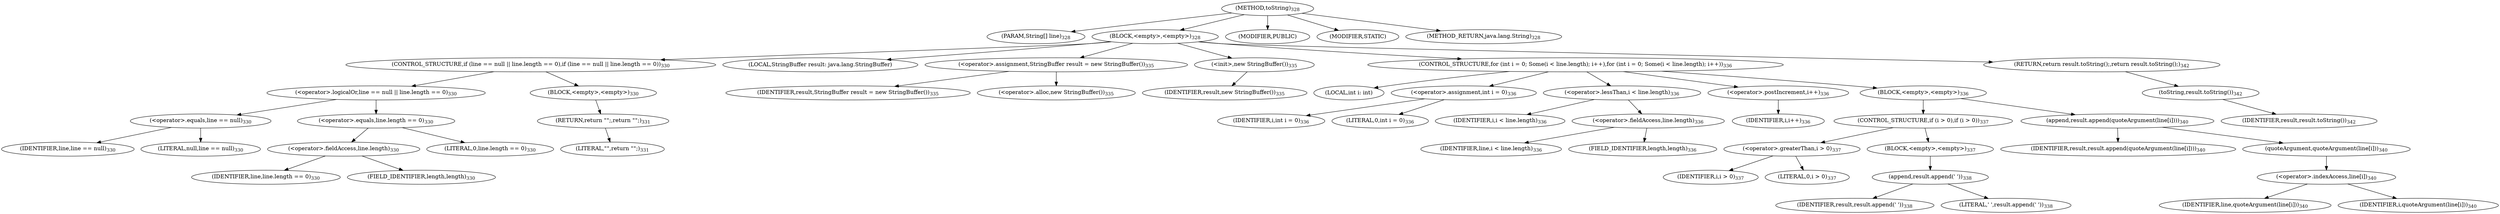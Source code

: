 digraph "toString" {  
"649" [label = <(METHOD,toString)<SUB>328</SUB>> ]
"650" [label = <(PARAM,String[] line)<SUB>328</SUB>> ]
"651" [label = <(BLOCK,&lt;empty&gt;,&lt;empty&gt;)<SUB>328</SUB>> ]
"652" [label = <(CONTROL_STRUCTURE,if (line == null || line.length == 0),if (line == null || line.length == 0))<SUB>330</SUB>> ]
"653" [label = <(&lt;operator&gt;.logicalOr,line == null || line.length == 0)<SUB>330</SUB>> ]
"654" [label = <(&lt;operator&gt;.equals,line == null)<SUB>330</SUB>> ]
"655" [label = <(IDENTIFIER,line,line == null)<SUB>330</SUB>> ]
"656" [label = <(LITERAL,null,line == null)<SUB>330</SUB>> ]
"657" [label = <(&lt;operator&gt;.equals,line.length == 0)<SUB>330</SUB>> ]
"658" [label = <(&lt;operator&gt;.fieldAccess,line.length)<SUB>330</SUB>> ]
"659" [label = <(IDENTIFIER,line,line.length == 0)<SUB>330</SUB>> ]
"660" [label = <(FIELD_IDENTIFIER,length,length)<SUB>330</SUB>> ]
"661" [label = <(LITERAL,0,line.length == 0)<SUB>330</SUB>> ]
"662" [label = <(BLOCK,&lt;empty&gt;,&lt;empty&gt;)<SUB>330</SUB>> ]
"663" [label = <(RETURN,return &quot;&quot;;,return &quot;&quot;;)<SUB>331</SUB>> ]
"664" [label = <(LITERAL,&quot;&quot;,return &quot;&quot;;)<SUB>331</SUB>> ]
"57" [label = <(LOCAL,StringBuffer result: java.lang.StringBuffer)> ]
"665" [label = <(&lt;operator&gt;.assignment,StringBuffer result = new StringBuffer())<SUB>335</SUB>> ]
"666" [label = <(IDENTIFIER,result,StringBuffer result = new StringBuffer())<SUB>335</SUB>> ]
"667" [label = <(&lt;operator&gt;.alloc,new StringBuffer())<SUB>335</SUB>> ]
"668" [label = <(&lt;init&gt;,new StringBuffer())<SUB>335</SUB>> ]
"56" [label = <(IDENTIFIER,result,new StringBuffer())<SUB>335</SUB>> ]
"669" [label = <(CONTROL_STRUCTURE,for (int i = 0; Some(i &lt; line.length); i++),for (int i = 0; Some(i &lt; line.length); i++))<SUB>336</SUB>> ]
"670" [label = <(LOCAL,int i: int)> ]
"671" [label = <(&lt;operator&gt;.assignment,int i = 0)<SUB>336</SUB>> ]
"672" [label = <(IDENTIFIER,i,int i = 0)<SUB>336</SUB>> ]
"673" [label = <(LITERAL,0,int i = 0)<SUB>336</SUB>> ]
"674" [label = <(&lt;operator&gt;.lessThan,i &lt; line.length)<SUB>336</SUB>> ]
"675" [label = <(IDENTIFIER,i,i &lt; line.length)<SUB>336</SUB>> ]
"676" [label = <(&lt;operator&gt;.fieldAccess,line.length)<SUB>336</SUB>> ]
"677" [label = <(IDENTIFIER,line,i &lt; line.length)<SUB>336</SUB>> ]
"678" [label = <(FIELD_IDENTIFIER,length,length)<SUB>336</SUB>> ]
"679" [label = <(&lt;operator&gt;.postIncrement,i++)<SUB>336</SUB>> ]
"680" [label = <(IDENTIFIER,i,i++)<SUB>336</SUB>> ]
"681" [label = <(BLOCK,&lt;empty&gt;,&lt;empty&gt;)<SUB>336</SUB>> ]
"682" [label = <(CONTROL_STRUCTURE,if (i &gt; 0),if (i &gt; 0))<SUB>337</SUB>> ]
"683" [label = <(&lt;operator&gt;.greaterThan,i &gt; 0)<SUB>337</SUB>> ]
"684" [label = <(IDENTIFIER,i,i &gt; 0)<SUB>337</SUB>> ]
"685" [label = <(LITERAL,0,i &gt; 0)<SUB>337</SUB>> ]
"686" [label = <(BLOCK,&lt;empty&gt;,&lt;empty&gt;)<SUB>337</SUB>> ]
"687" [label = <(append,result.append(' '))<SUB>338</SUB>> ]
"688" [label = <(IDENTIFIER,result,result.append(' '))<SUB>338</SUB>> ]
"689" [label = <(LITERAL,' ',result.append(' '))<SUB>338</SUB>> ]
"690" [label = <(append,result.append(quoteArgument(line[i])))<SUB>340</SUB>> ]
"691" [label = <(IDENTIFIER,result,result.append(quoteArgument(line[i])))<SUB>340</SUB>> ]
"692" [label = <(quoteArgument,quoteArgument(line[i]))<SUB>340</SUB>> ]
"693" [label = <(&lt;operator&gt;.indexAccess,line[i])<SUB>340</SUB>> ]
"694" [label = <(IDENTIFIER,line,quoteArgument(line[i]))<SUB>340</SUB>> ]
"695" [label = <(IDENTIFIER,i,quoteArgument(line[i]))<SUB>340</SUB>> ]
"696" [label = <(RETURN,return result.toString();,return result.toString();)<SUB>342</SUB>> ]
"697" [label = <(toString,result.toString())<SUB>342</SUB>> ]
"698" [label = <(IDENTIFIER,result,result.toString())<SUB>342</SUB>> ]
"699" [label = <(MODIFIER,PUBLIC)> ]
"700" [label = <(MODIFIER,STATIC)> ]
"701" [label = <(METHOD_RETURN,java.lang.String)<SUB>328</SUB>> ]
  "649" -> "650" 
  "649" -> "651" 
  "649" -> "699" 
  "649" -> "700" 
  "649" -> "701" 
  "651" -> "652" 
  "651" -> "57" 
  "651" -> "665" 
  "651" -> "668" 
  "651" -> "669" 
  "651" -> "696" 
  "652" -> "653" 
  "652" -> "662" 
  "653" -> "654" 
  "653" -> "657" 
  "654" -> "655" 
  "654" -> "656" 
  "657" -> "658" 
  "657" -> "661" 
  "658" -> "659" 
  "658" -> "660" 
  "662" -> "663" 
  "663" -> "664" 
  "665" -> "666" 
  "665" -> "667" 
  "668" -> "56" 
  "669" -> "670" 
  "669" -> "671" 
  "669" -> "674" 
  "669" -> "679" 
  "669" -> "681" 
  "671" -> "672" 
  "671" -> "673" 
  "674" -> "675" 
  "674" -> "676" 
  "676" -> "677" 
  "676" -> "678" 
  "679" -> "680" 
  "681" -> "682" 
  "681" -> "690" 
  "682" -> "683" 
  "682" -> "686" 
  "683" -> "684" 
  "683" -> "685" 
  "686" -> "687" 
  "687" -> "688" 
  "687" -> "689" 
  "690" -> "691" 
  "690" -> "692" 
  "692" -> "693" 
  "693" -> "694" 
  "693" -> "695" 
  "696" -> "697" 
  "697" -> "698" 
}
